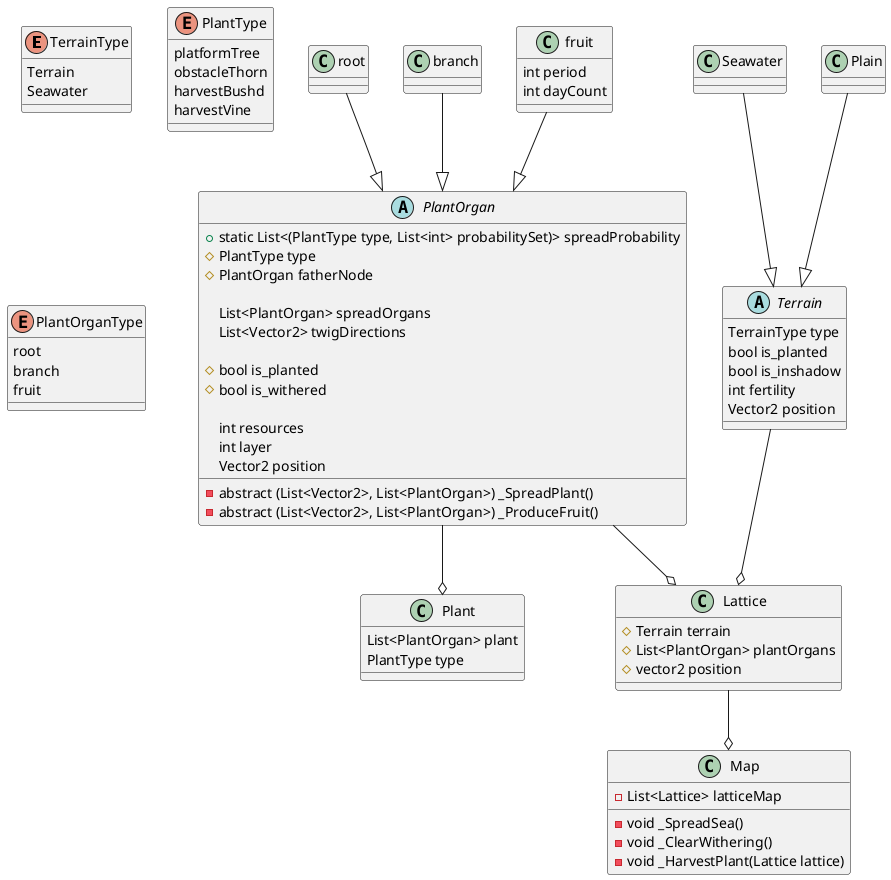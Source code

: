 @startuml HerbTrail
enum TerrainType{
    Terrain
    Seawater
}
abstract class Terrain{
    TerrainType type
    bool is_planted
    bool is_inshadow
    int fertility
    Vector2 position
}

class Seawater{
}
class Plain{
}
Seawater--|>Terrain
Plain--|>Terrain

enum PlantType{
    platformTree
    obstacleThorn
    harvestBushd
    harvestVine
}
enum PlantOrganType{
    root
    branch
    fruit
}
abstract class PlantOrgan{
    +{field}static List<(PlantType type, List<int> probabilitySet)> spreadProbability
    #PlantType type
    #PlantOrgan fatherNode

    List<PlantOrgan> spreadOrgans
    List<Vector2> twigDirections

    #bool is_planted
    #bool is_withered
    
    int resources
    int layer
    Vector2 position
    -abstract (List<Vector2>, List<PlantOrgan>) _SpreadPlant()
    -abstract (List<Vector2>, List<PlantOrgan>) _ProduceFruit()
}



class root{

}
class branch{

}
class fruit{
    int period
    int dayCount

}
root --|> PlantOrgan
branch --|> PlantOrgan
fruit --|> PlantOrgan




Terrain --o Lattice
PlantOrgan --o Lattice
class Plant{
    List<PlantOrgan> plant
    PlantType type
}
PlantOrgan --o Plant
class Lattice{
    #Terrain terrain
    #List<PlantOrgan> plantOrgans
    #vector2 position
    

}
class Map{
    -List<Lattice> latticeMap
    -void _SpreadSea()
    -void _ClearWithering()
    -void _HarvestPlant(Lattice lattice)
}

Lattice --o Map
@enduml

